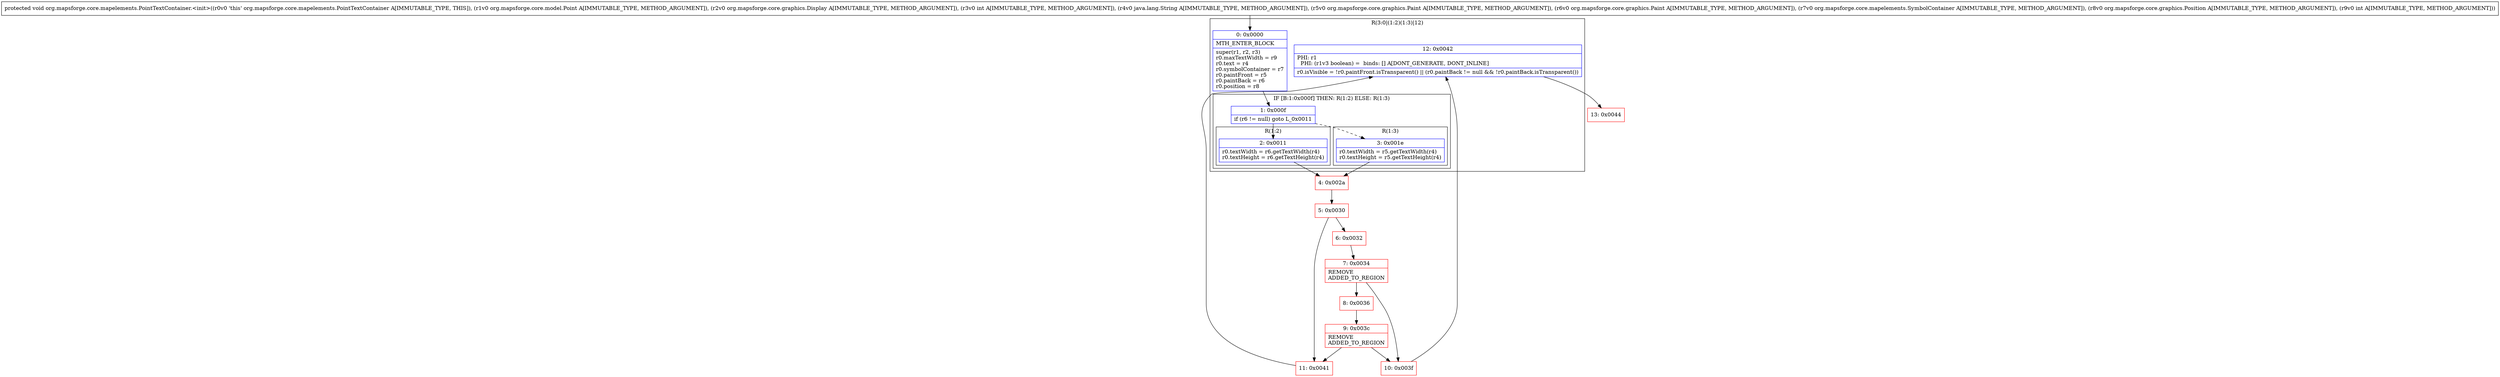 digraph "CFG fororg.mapsforge.core.mapelements.PointTextContainer.\<init\>(Lorg\/mapsforge\/core\/model\/Point;Lorg\/mapsforge\/core\/graphics\/Display;ILjava\/lang\/String;Lorg\/mapsforge\/core\/graphics\/Paint;Lorg\/mapsforge\/core\/graphics\/Paint;Lorg\/mapsforge\/core\/mapelements\/SymbolContainer;Lorg\/mapsforge\/core\/graphics\/Position;I)V" {
subgraph cluster_Region_6960612 {
label = "R(3:0|(1:2)(1:3)|12)";
node [shape=record,color=blue];
Node_0 [shape=record,label="{0\:\ 0x0000|MTH_ENTER_BLOCK\l|super(r1, r2, r3)\lr0.maxTextWidth = r9\lr0.text = r4\lr0.symbolContainer = r7\lr0.paintFront = r5\lr0.paintBack = r6\lr0.position = r8\l}"];
subgraph cluster_IfRegion_532840036 {
label = "IF [B:1:0x000f] THEN: R(1:2) ELSE: R(1:3)";
node [shape=record,color=blue];
Node_1 [shape=record,label="{1\:\ 0x000f|if (r6 != null) goto L_0x0011\l}"];
subgraph cluster_Region_1714270543 {
label = "R(1:2)";
node [shape=record,color=blue];
Node_2 [shape=record,label="{2\:\ 0x0011|r0.textWidth = r6.getTextWidth(r4)\lr0.textHeight = r6.getTextHeight(r4)\l}"];
}
subgraph cluster_Region_640993024 {
label = "R(1:3)";
node [shape=record,color=blue];
Node_3 [shape=record,label="{3\:\ 0x001e|r0.textWidth = r5.getTextWidth(r4)\lr0.textHeight = r5.getTextHeight(r4)\l}"];
}
}
Node_12 [shape=record,label="{12\:\ 0x0042|PHI: r1 \l  PHI: (r1v3 boolean) =  binds: [] A[DONT_GENERATE, DONT_INLINE]\l|r0.isVisible = !r0.paintFront.isTransparent() \|\| (r0.paintBack != null && !r0.paintBack.isTransparent())\l}"];
}
Node_4 [shape=record,color=red,label="{4\:\ 0x002a}"];
Node_5 [shape=record,color=red,label="{5\:\ 0x0030}"];
Node_6 [shape=record,color=red,label="{6\:\ 0x0032}"];
Node_7 [shape=record,color=red,label="{7\:\ 0x0034|REMOVE\lADDED_TO_REGION\l}"];
Node_8 [shape=record,color=red,label="{8\:\ 0x0036}"];
Node_9 [shape=record,color=red,label="{9\:\ 0x003c|REMOVE\lADDED_TO_REGION\l}"];
Node_10 [shape=record,color=red,label="{10\:\ 0x003f}"];
Node_11 [shape=record,color=red,label="{11\:\ 0x0041}"];
Node_13 [shape=record,color=red,label="{13\:\ 0x0044}"];
MethodNode[shape=record,label="{protected void org.mapsforge.core.mapelements.PointTextContainer.\<init\>((r0v0 'this' org.mapsforge.core.mapelements.PointTextContainer A[IMMUTABLE_TYPE, THIS]), (r1v0 org.mapsforge.core.model.Point A[IMMUTABLE_TYPE, METHOD_ARGUMENT]), (r2v0 org.mapsforge.core.graphics.Display A[IMMUTABLE_TYPE, METHOD_ARGUMENT]), (r3v0 int A[IMMUTABLE_TYPE, METHOD_ARGUMENT]), (r4v0 java.lang.String A[IMMUTABLE_TYPE, METHOD_ARGUMENT]), (r5v0 org.mapsforge.core.graphics.Paint A[IMMUTABLE_TYPE, METHOD_ARGUMENT]), (r6v0 org.mapsforge.core.graphics.Paint A[IMMUTABLE_TYPE, METHOD_ARGUMENT]), (r7v0 org.mapsforge.core.mapelements.SymbolContainer A[IMMUTABLE_TYPE, METHOD_ARGUMENT]), (r8v0 org.mapsforge.core.graphics.Position A[IMMUTABLE_TYPE, METHOD_ARGUMENT]), (r9v0 int A[IMMUTABLE_TYPE, METHOD_ARGUMENT])) }"];
MethodNode -> Node_0;
Node_0 -> Node_1;
Node_1 -> Node_2;
Node_1 -> Node_3[style=dashed];
Node_2 -> Node_4;
Node_3 -> Node_4;
Node_12 -> Node_13;
Node_4 -> Node_5;
Node_5 -> Node_6;
Node_5 -> Node_11;
Node_6 -> Node_7;
Node_7 -> Node_8;
Node_7 -> Node_10;
Node_8 -> Node_9;
Node_9 -> Node_10;
Node_9 -> Node_11;
Node_10 -> Node_12;
Node_11 -> Node_12;
}

